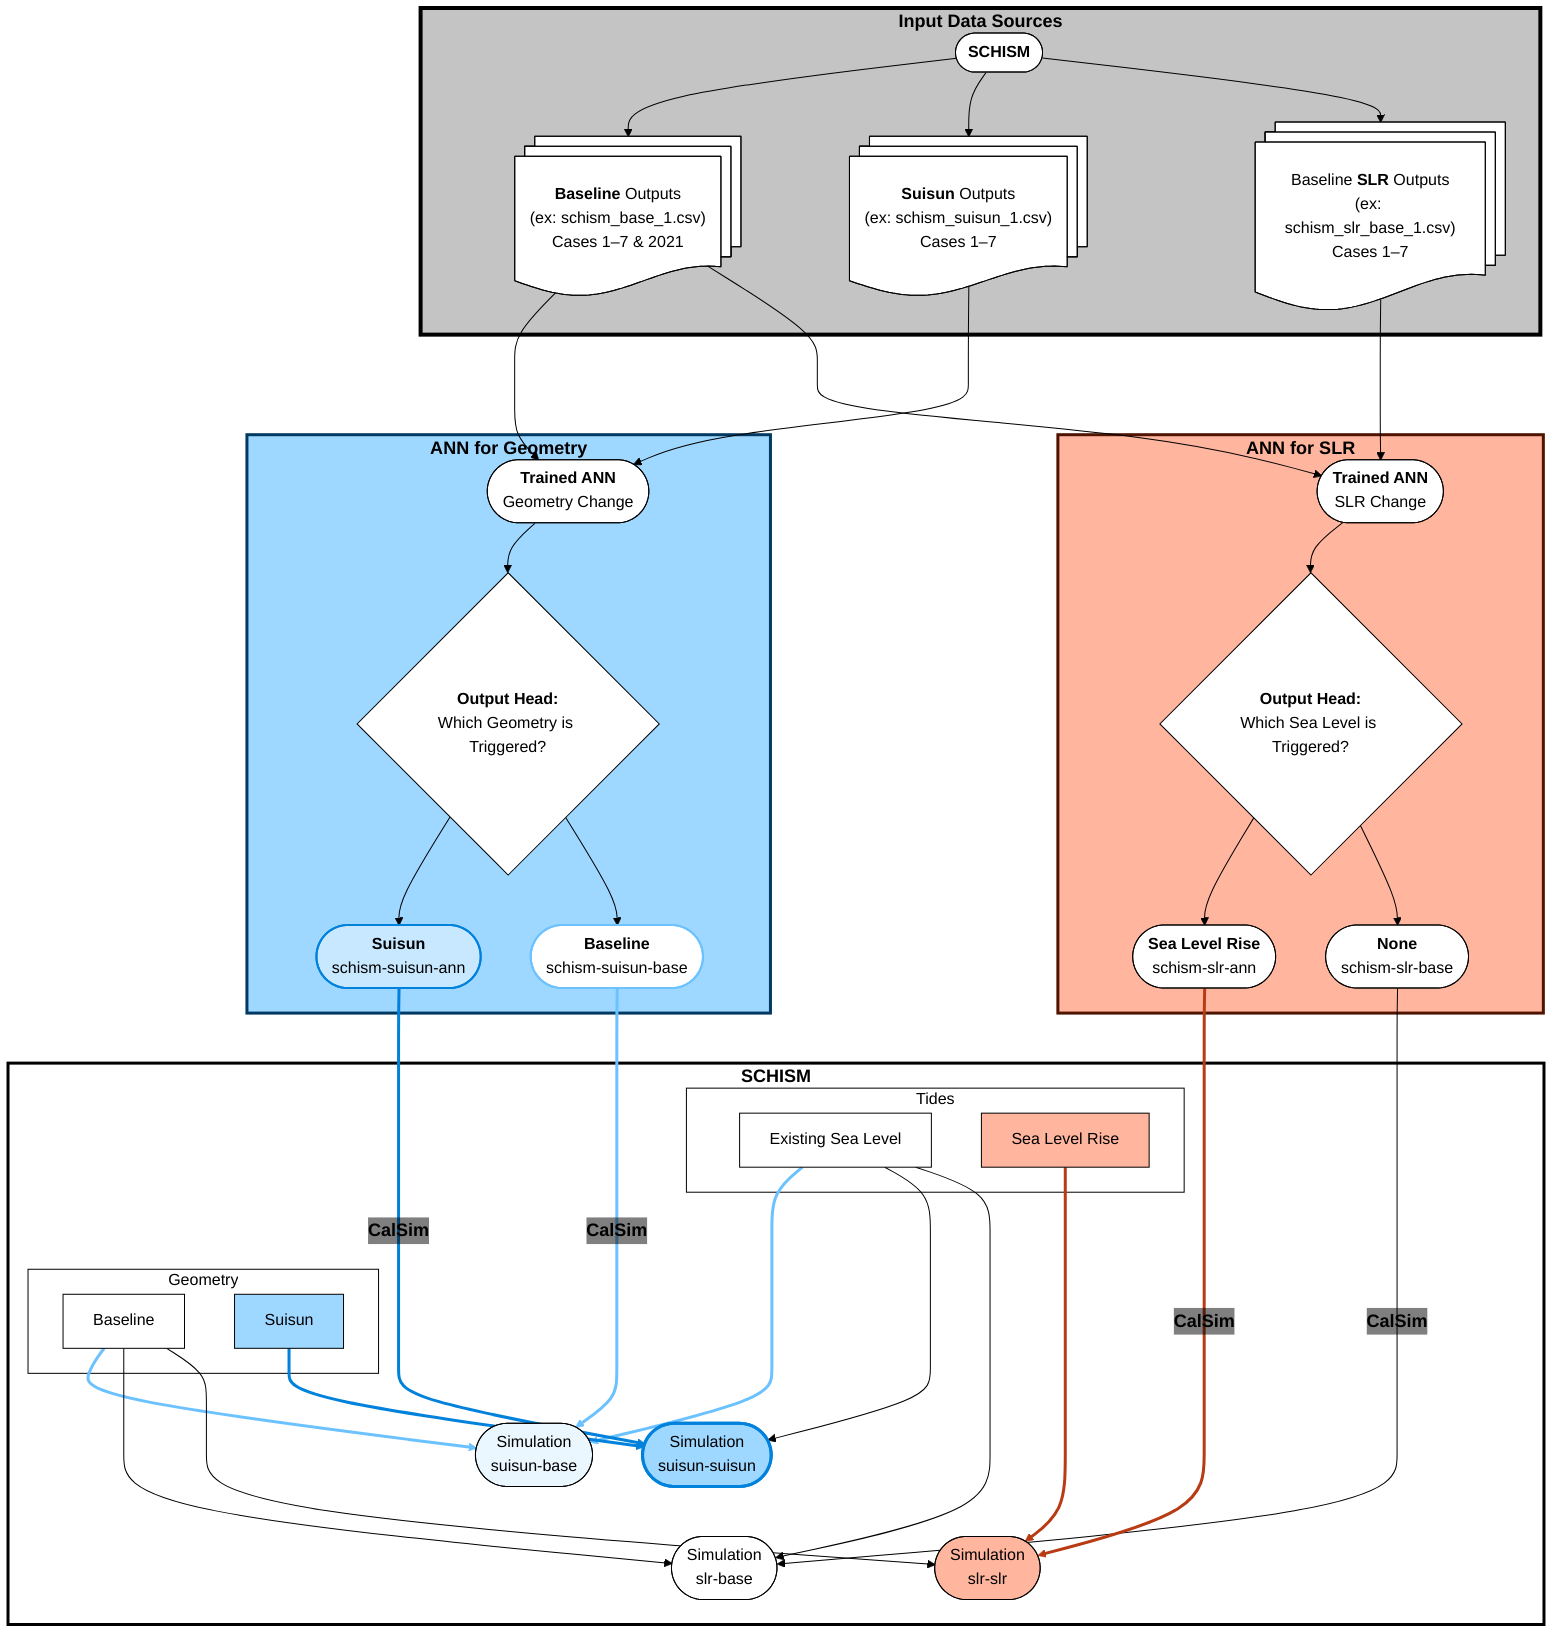 ---
config:
  look: classic
  theme: base
---
%%{
    init: {
        'theme': 'base',
        'themeVariables': {
        'primaryColor': '#fff',
        'primaryTextColor': '#000',
        'primaryBorderColor': '#000',
        'lineColor': '#000',
        'secondaryColor': '#d1d1d1',
        'tertiaryColor': '#fff',
        'edgeLabelBackground': 'transparent'
        },
        'flowchart': {
            'curve': 'basis'
        }
    }
}%%


flowchart TD


    %% Input Data
    subgraph inputdata["<strong style='font-size:18px'>Input Data Sources</strong>"]
        
        hydro(["<strong>SCHISM</strong>"])

        schslrbasedocs@{ shape: docs, label: "Baseline <strong>SLR </strong>Outputs<br>(ex: schism_slr_base_1.csv)<br>Cases 1–7"}
        schbasedocs@{ shape: docs, label: "<strong>Baseline</strong> Outputs<br>(ex: schism_base_1.csv)<br>Cases 1–7 & 2021"}
        schsuiusndocs@{ shape: docs, label: "<strong>Suisun</strong> Outputs<br>(ex: schism_suisun_1.csv)<br>Cases 1–7"}

        hydro --> schbasedocs
        hydro --> schsuiusndocs
        hydro --> schslrbasedocs

        %% horizontal order L->R
        %% schbasedocs ~~~ schsuiusndocs ~~~ schslrbasedocs
    end


    %% Geometry ANN
    subgraph geomchange["<strong style='font-size:18px'>ANN for Geometry</strong>"]

        schbasedocs ---> anngeomarch(["<strong>Trained ANN</strong><br>Geometry Change"])
        schsuiusndocs ---> anngeomarch

        geomhead{"<strong>Output Head:</strong><br>Which Geometry is Triggered?"}

        anngeomarch --> geomhead

        suisunann(["<strong>Suisun</strong><br>schism-suisun-ann"])
        baselineann(["<strong>Baseline</strong><br>schism-suisun-base"])

        geomhead --> suisunann
        geomhead --> baselineann
    end

    %% SLR ANN
    subgraph slrchange["<strong style='font-size:18px'>ANN for SLR</strong>"]
        schbasedocs ---> annslrmarch(["<strong>Trained ANN</strong><br>SLR Change"])
        schslrbasedocs ---> annslrmarch

        slrhead{"<strong>Output Head:</strong><br>Which Sea Level is Triggered?"}

        annslrmarch --> slrhead

        slrann(["<strong>Sea Level Rise</strong><br>schism-slr-ann"])
        baselineslrann(["<strong>None</strong><br>schism-slr-base"])

        slrhead --> slrann
        slrhead --> baselineslrann
    end

    %% SCHISM
    subgraph schism["<strong style='font-size:18px'>SCHISM</strong>"]
        subgraph Geometry
            schbasegeom["Baseline"]
            schsuisungeom["Suisun"]
        end
        subgraph Tides
            basetide["Existing Sea Level"]
            slrtide["Sea Level Rise"]
        end
        %% link node 11 starts here
        baselineann --->|<strong style='font-size:18px'>CalSim</strong| schsuisbase 
        schbasegeom --> schsuisbase
        basetide ---> schsuisbase
        schsuisbase(["Simulation<br>suisun-base"])

        suisunann --->|<strong style='font-size:18px'>CalSim</strong| schsuissuis
        schsuisungeom --> schsuissuis
        basetide ---> schsuissuis
        schsuissuis(["Simulation<br>suisun-suisun"])
        
        baselineslrann --->|<strong style='font-size:18px'>CalSim</strong| schslrbase
        schbasegeom --> schslrbase
        basetide ---> schslrbase
        schslrbase(["Simulation<br>slr-base"])

        slrann --->|<strong style='font-size:18px'>CalSim</strong| schslrslr
        schbasegeom -->schslrslr
        slrtide ---> schslrslr
        schslrslr(["Simulation<br>slr-slr"])

        schsuisbase ~~~ schslrbase
        schsuissuis ~~~ schslrslr
    end

    blank[" "]
    blank2[" "]
    slrchange ~~~ blank
    geomchange ~~~ blank
    blank ~~~ blank2 ~~~ schism

    %% styles --------
    style inputdata fill:#c4c4c4,stroke:#000,stroke-width:4px
    style geomchange fill:#9ed7ff,stroke:#003961,stroke-width:3px
    style slrchange fill:#ffb59e,stroke:#4f1300,stroke-width:3px
    style schism stroke:#000, stroke-width:3px
    style Tides stroke:#000
    style Geometry stroke:#000
    %% geometry base
    style baselineann stroke:#6bc2ff, stroke-width:2px
    linkStyle 13 stroke:#6bc2ff, stroke-width:3px
    linkStyle 14 stroke:#6bc2ff, stroke-width:3px
    linkStyle 15 stroke:#6bc2ff, stroke-width:3px
    style schsuisbase fill:#ebf7ff
    %% geometry suisun
    style suisunann fill:#c7e8ff, stroke:#0081db, stroke-width:2px
    style schsuisungeom fill:#9ed7ff
    linkStyle 16 stroke:#0081db, stroke-width:3px
    linkStyle 17 stroke:#0081db, stroke-width:3px
    style schsuissuis fill:#9ed7ff, stroke:#0081db, stroke-width:3px
    %% slr base

    linkStyle 22 stroke:#b83b14, stroke-width:3px
    linkStyle 24 stroke:#b83b14, stroke-width:3px
    style slrtide fill:#ffb59e
    style schslrslr fill:#ffb59e
    style blank fill:none, stroke:none
    style blank2 fill:none, stroke:none
    %% linkStyle 1 stroke:red

    linkStyle default background:transparent

%% Command Line prompt to produce the svg diagram
%% > mmdc -i .\roundtrip_ann_details.mmd -o ../img/roundtrip_ann_details.svg